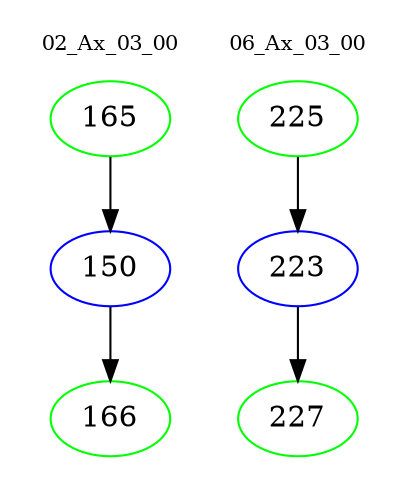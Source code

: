 digraph{
subgraph cluster_0 {
color = white
label = "02_Ax_03_00";
fontsize=10;
T0_165 [label="165", color="green"]
T0_165 -> T0_150 [color="black"]
T0_150 [label="150", color="blue"]
T0_150 -> T0_166 [color="black"]
T0_166 [label="166", color="green"]
}
subgraph cluster_1 {
color = white
label = "06_Ax_03_00";
fontsize=10;
T1_225 [label="225", color="green"]
T1_225 -> T1_223 [color="black"]
T1_223 [label="223", color="blue"]
T1_223 -> T1_227 [color="black"]
T1_227 [label="227", color="green"]
}
}
